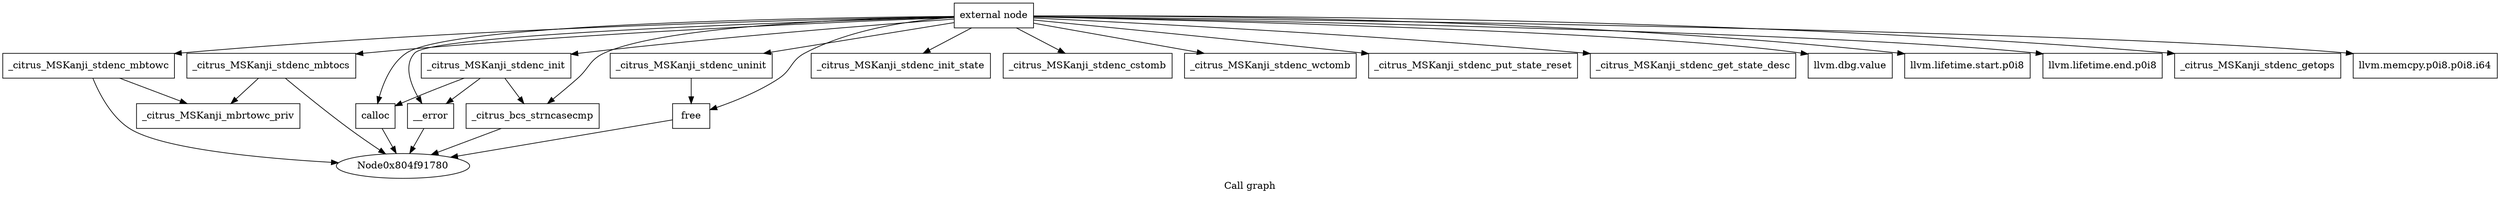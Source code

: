 digraph "Call graph" {
	label="Call graph";

	Node0x804f91750 [shape=record,label="{external node}"];
	Node0x804f91750 -> Node0x804f917e0;
	Node0x804f91750 -> Node0x804f91960;
	Node0x804f91750 -> Node0x804f91a20;
	Node0x804f91750 -> Node0x804f91a80;
	Node0x804f91750 -> Node0x804f91b40;
	Node0x804f91750 -> Node0x804f91ba0;
	Node0x804f91750 -> Node0x804f91c00;
	Node0x804f91750 -> Node0x804f91c60;
	Node0x804f91750 -> Node0x804f91cc0;
	Node0x804f91750 -> Node0x804f91d20;
	Node0x804f91750 -> Node0x804f91d80;
	Node0x804f91750 -> Node0x804f91de0;
	Node0x804f91750 -> Node0x804f919c0;
	Node0x804f91750 -> Node0x804f91840;
	Node0x804f91750 -> Node0x804f918a0;
	Node0x804f91750 -> Node0x804f91900;
	Node0x804f91750 -> Node0x804f91e40;
	Node0x804f91750 -> Node0x804f91ea0;
	Node0x804f917e0 [shape=record,label="{_citrus_MSKanji_stdenc_init}"];
	Node0x804f917e0 -> Node0x804f91840;
	Node0x804f917e0 -> Node0x804f918a0;
	Node0x804f917e0 -> Node0x804f91900;
	Node0x804f91960 [shape=record,label="{_citrus_MSKanji_stdenc_uninit}"];
	Node0x804f91960 -> Node0x804f919c0;
	Node0x804f91a20 [shape=record,label="{_citrus_MSKanji_stdenc_init_state}"];
	Node0x804f91a80 [shape=record,label="{_citrus_MSKanji_stdenc_mbtocs}"];
	Node0x804f91a80 -> Node0x804f91ae0;
	Node0x804f91a80 -> Node0x804f91780;
	Node0x804f91b40 [shape=record,label="{_citrus_MSKanji_stdenc_cstomb}"];
	Node0x804f91ba0 [shape=record,label="{_citrus_MSKanji_stdenc_mbtowc}"];
	Node0x804f91ba0 -> Node0x804f91ae0;
	Node0x804f91ba0 -> Node0x804f91780;
	Node0x804f91c00 [shape=record,label="{_citrus_MSKanji_stdenc_wctomb}"];
	Node0x804f91c60 [shape=record,label="{_citrus_MSKanji_stdenc_put_state_reset}"];
	Node0x804f91cc0 [shape=record,label="{_citrus_MSKanji_stdenc_get_state_desc}"];
	Node0x804f91d20 [shape=record,label="{llvm.dbg.value}"];
	Node0x804f91ae0 [shape=record,label="{_citrus_MSKanji_mbrtowc_priv}"];
	Node0x804f91d80 [shape=record,label="{llvm.lifetime.start.p0i8}"];
	Node0x804f91de0 [shape=record,label="{llvm.lifetime.end.p0i8}"];
	Node0x804f919c0 [shape=record,label="{free}"];
	Node0x804f919c0 -> Node0x804f91780;
	Node0x804f91840 [shape=record,label="{calloc}"];
	Node0x804f91840 -> Node0x804f91780;
	Node0x804f918a0 [shape=record,label="{__error}"];
	Node0x804f918a0 -> Node0x804f91780;
	Node0x804f91900 [shape=record,label="{_citrus_bcs_strncasecmp}"];
	Node0x804f91900 -> Node0x804f91780;
	Node0x804f91e40 [shape=record,label="{_citrus_MSKanji_stdenc_getops}"];
	Node0x804f91ea0 [shape=record,label="{llvm.memcpy.p0i8.p0i8.i64}"];
}
